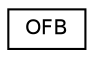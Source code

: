 digraph "Graphical Class Hierarchy"
{
 // LATEX_PDF_SIZE
  edge [fontname="Helvetica",fontsize="10",labelfontname="Helvetica",labelfontsize="10"];
  node [fontname="Helvetica",fontsize="10",shape=record];
  rankdir="LR";
  Node0 [label="OFB",height=0.2,width=0.4,color="black", fillcolor="white", style="filled",URL="$class_o_f_b.html",tooltip="OFB: An implementation of a Output FeedBack Mode"];
}
